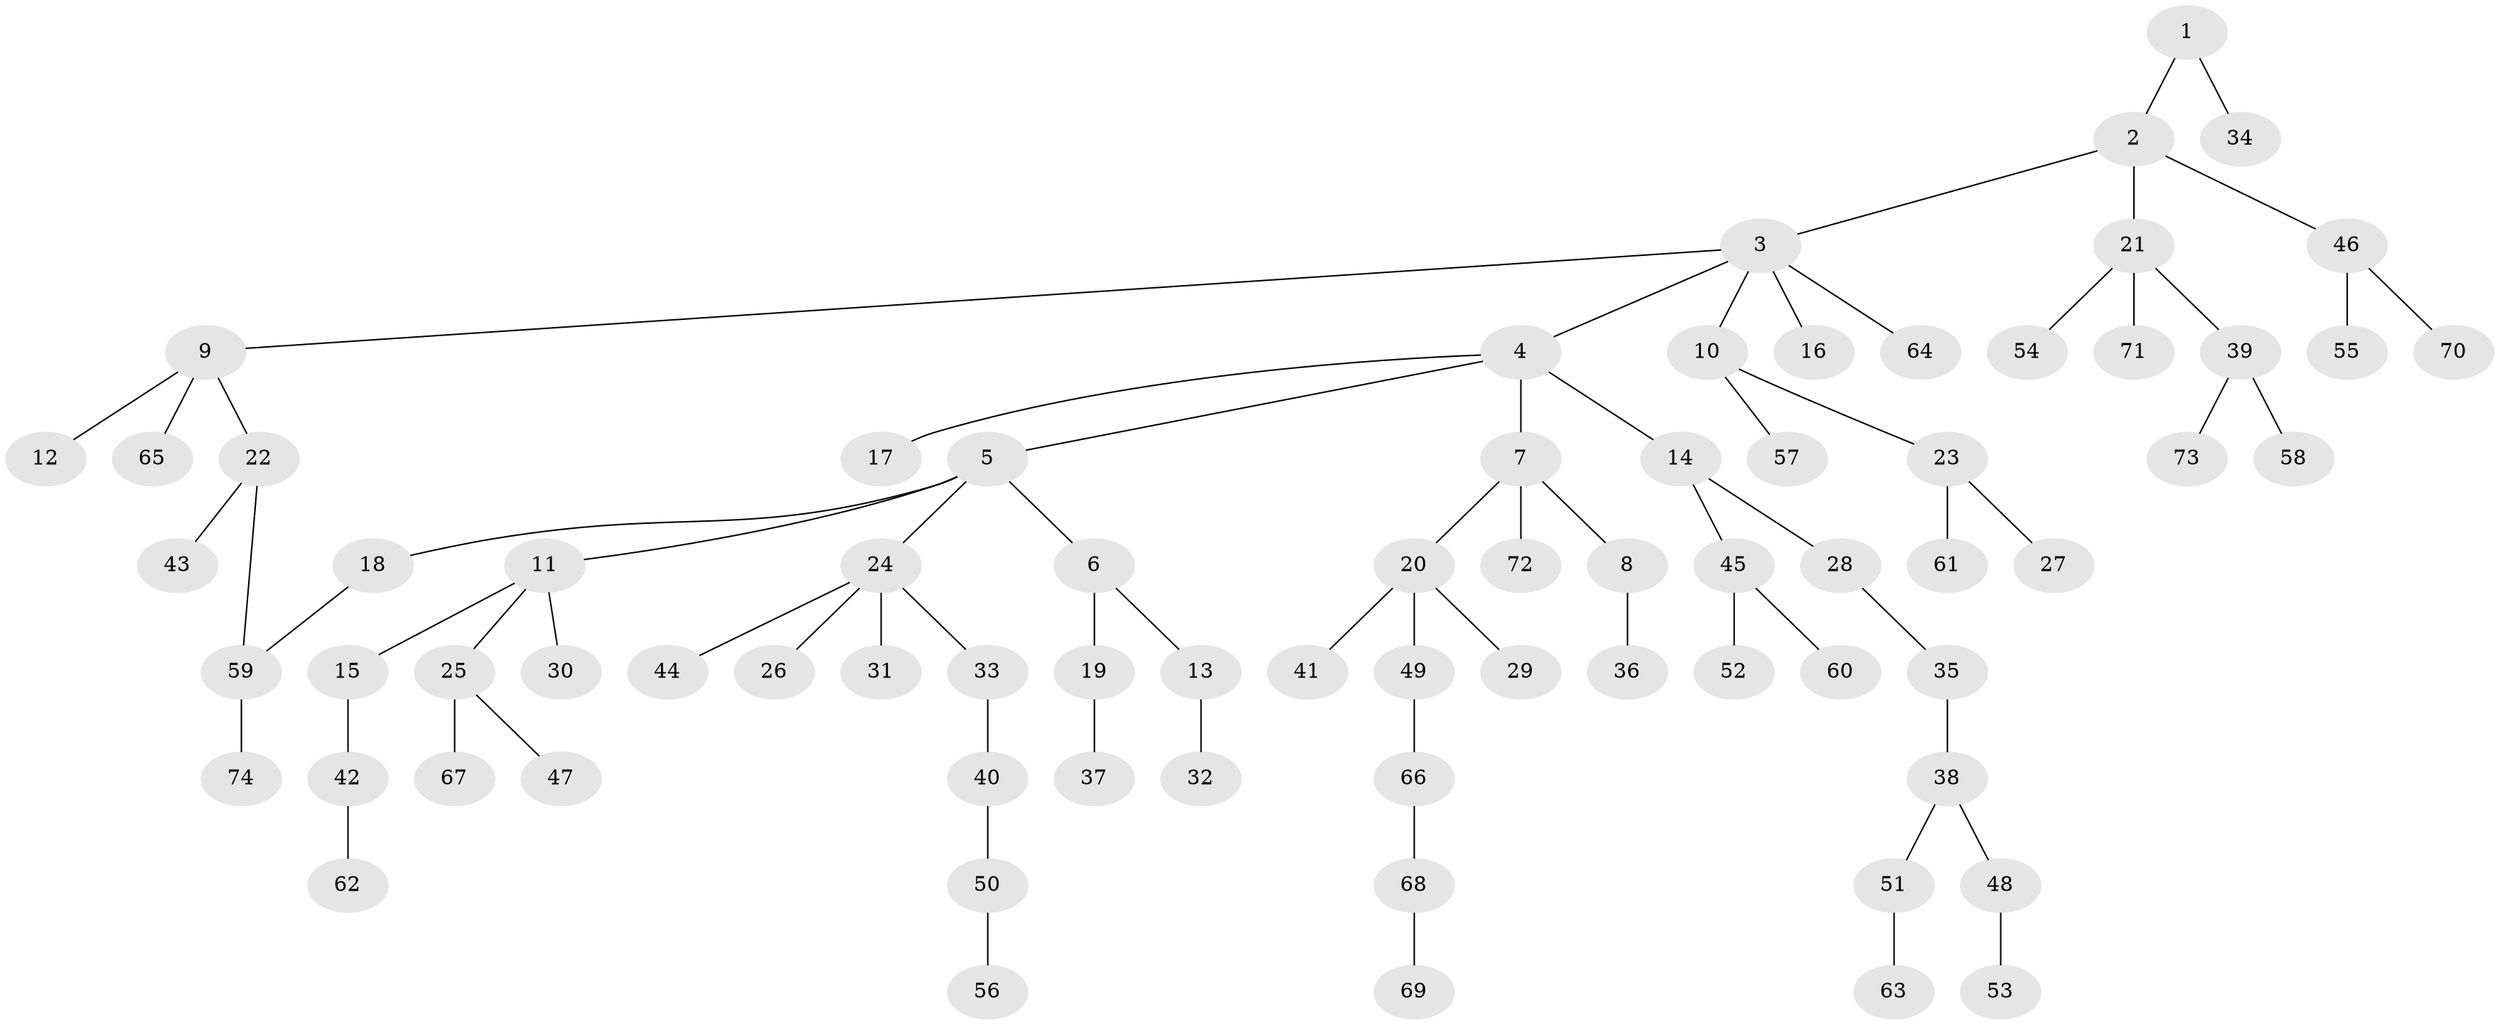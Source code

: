 // coarse degree distribution, {4: 0.05405405405405406, 5: 0.05405405405405406, 6: 0.02702702702702703, 3: 0.10810810810810811, 2: 0.2702702702702703, 1: 0.4864864864864865}
// Generated by graph-tools (version 1.1) at 2025/17/03/04/25 18:17:04]
// undirected, 74 vertices, 74 edges
graph export_dot {
graph [start="1"]
  node [color=gray90,style=filled];
  1;
  2;
  3;
  4;
  5;
  6;
  7;
  8;
  9;
  10;
  11;
  12;
  13;
  14;
  15;
  16;
  17;
  18;
  19;
  20;
  21;
  22;
  23;
  24;
  25;
  26;
  27;
  28;
  29;
  30;
  31;
  32;
  33;
  34;
  35;
  36;
  37;
  38;
  39;
  40;
  41;
  42;
  43;
  44;
  45;
  46;
  47;
  48;
  49;
  50;
  51;
  52;
  53;
  54;
  55;
  56;
  57;
  58;
  59;
  60;
  61;
  62;
  63;
  64;
  65;
  66;
  67;
  68;
  69;
  70;
  71;
  72;
  73;
  74;
  1 -- 2;
  1 -- 34;
  2 -- 3;
  2 -- 21;
  2 -- 46;
  3 -- 4;
  3 -- 9;
  3 -- 10;
  3 -- 16;
  3 -- 64;
  4 -- 5;
  4 -- 7;
  4 -- 14;
  4 -- 17;
  5 -- 6;
  5 -- 11;
  5 -- 18;
  5 -- 24;
  6 -- 13;
  6 -- 19;
  7 -- 8;
  7 -- 20;
  7 -- 72;
  8 -- 36;
  9 -- 12;
  9 -- 22;
  9 -- 65;
  10 -- 23;
  10 -- 57;
  11 -- 15;
  11 -- 25;
  11 -- 30;
  13 -- 32;
  14 -- 28;
  14 -- 45;
  15 -- 42;
  18 -- 59;
  19 -- 37;
  20 -- 29;
  20 -- 41;
  20 -- 49;
  21 -- 39;
  21 -- 54;
  21 -- 71;
  22 -- 43;
  22 -- 59;
  23 -- 27;
  23 -- 61;
  24 -- 26;
  24 -- 31;
  24 -- 33;
  24 -- 44;
  25 -- 47;
  25 -- 67;
  28 -- 35;
  33 -- 40;
  35 -- 38;
  38 -- 48;
  38 -- 51;
  39 -- 58;
  39 -- 73;
  40 -- 50;
  42 -- 62;
  45 -- 52;
  45 -- 60;
  46 -- 55;
  46 -- 70;
  48 -- 53;
  49 -- 66;
  50 -- 56;
  51 -- 63;
  59 -- 74;
  66 -- 68;
  68 -- 69;
}

